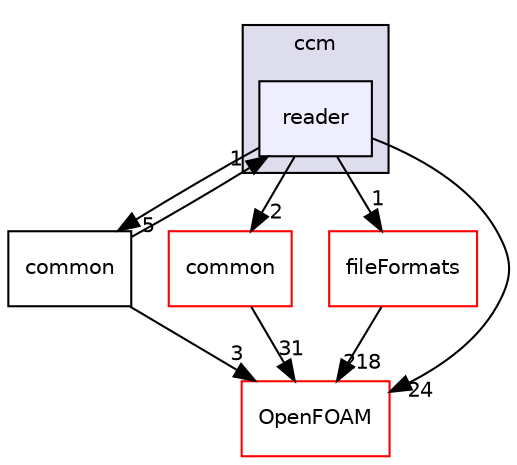 digraph "src/conversion/ccm/reader" {
  bgcolor=transparent;
  compound=true
  node [ fontsize="10", fontname="Helvetica"];
  edge [ labelfontsize="10", labelfontname="Helvetica"];
  subgraph clusterdir_91b6d204a228688f7c617c5bf20f3ca5 {
    graph [ bgcolor="#ddddee", pencolor="black", label="ccm" fontname="Helvetica", fontsize="10", URL="dir_91b6d204a228688f7c617c5bf20f3ca5.html"]
  dir_9d8806ffef90ca52f77459d756fb1160 [shape=box, label="reader", style="filled", fillcolor="#eeeeff", pencolor="black", URL="dir_9d8806ffef90ca52f77459d756fb1160.html"];
  }
  dir_9b9a77504f8a22d9616dfe1b35ebf72a [shape=box label="common" URL="dir_9b9a77504f8a22d9616dfe1b35ebf72a.html"];
  dir_888485a4ca6b3c01fe64b25e5a2b5171 [shape=box label="common" color="red" URL="dir_888485a4ca6b3c01fe64b25e5a2b5171.html"];
  dir_b05602f37bb521a7142c0a3e200b5f35 [shape=box label="fileFormats" color="red" URL="dir_b05602f37bb521a7142c0a3e200b5f35.html"];
  dir_c5473ff19b20e6ec4dfe5c310b3778a8 [shape=box label="OpenFOAM" color="red" URL="dir_c5473ff19b20e6ec4dfe5c310b3778a8.html"];
  dir_9b9a77504f8a22d9616dfe1b35ebf72a->dir_9d8806ffef90ca52f77459d756fb1160 [headlabel="1", labeldistance=1.5 headhref="dir_000548_000549.html"];
  dir_9b9a77504f8a22d9616dfe1b35ebf72a->dir_c5473ff19b20e6ec4dfe5c310b3778a8 [headlabel="3", labeldistance=1.5 headhref="dir_000548_002151.html"];
  dir_888485a4ca6b3c01fe64b25e5a2b5171->dir_c5473ff19b20e6ec4dfe5c310b3778a8 [headlabel="31", labeldistance=1.5 headhref="dir_000551_002151.html"];
  dir_b05602f37bb521a7142c0a3e200b5f35->dir_c5473ff19b20e6ec4dfe5c310b3778a8 [headlabel="218", labeldistance=1.5 headhref="dir_000682_002151.html"];
  dir_9d8806ffef90ca52f77459d756fb1160->dir_9b9a77504f8a22d9616dfe1b35ebf72a [headlabel="5", labeldistance=1.5 headhref="dir_000549_000548.html"];
  dir_9d8806ffef90ca52f77459d756fb1160->dir_888485a4ca6b3c01fe64b25e5a2b5171 [headlabel="2", labeldistance=1.5 headhref="dir_000549_000551.html"];
  dir_9d8806ffef90ca52f77459d756fb1160->dir_b05602f37bb521a7142c0a3e200b5f35 [headlabel="1", labeldistance=1.5 headhref="dir_000549_000682.html"];
  dir_9d8806ffef90ca52f77459d756fb1160->dir_c5473ff19b20e6ec4dfe5c310b3778a8 [headlabel="24", labeldistance=1.5 headhref="dir_000549_002151.html"];
}
